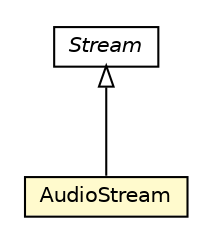 #!/usr/local/bin/dot
#
# Class diagram 
# Generated by UMLGraph version R5_6-24-gf6e263 (http://www.umlgraph.org/)
#

digraph G {
	edge [fontname="Helvetica",fontsize=10,labelfontname="Helvetica",labelfontsize=10];
	node [fontname="Helvetica",fontsize=10,shape=plaintext];
	nodesep=0.25;
	ranksep=0.5;
	// org.universAAL.ontology.av.streaming.Stream
	c2213121 [label=<<table title="org.universAAL.ontology.av.streaming.Stream" border="0" cellborder="1" cellspacing="0" cellpadding="2" port="p" href="./Stream.html">
		<tr><td><table border="0" cellspacing="0" cellpadding="1">
<tr><td align="center" balign="center"><font face="Helvetica-Oblique"> Stream </font></td></tr>
		</table></td></tr>
		</table>>, URL="./Stream.html", fontname="Helvetica", fontcolor="black", fontsize=10.0];
	// org.universAAL.ontology.av.streaming.AudioStream
	c2213125 [label=<<table title="org.universAAL.ontology.av.streaming.AudioStream" border="0" cellborder="1" cellspacing="0" cellpadding="2" port="p" bgcolor="lemonChiffon" href="./AudioStream.html">
		<tr><td><table border="0" cellspacing="0" cellpadding="1">
<tr><td align="center" balign="center"> AudioStream </td></tr>
		</table></td></tr>
		</table>>, URL="./AudioStream.html", fontname="Helvetica", fontcolor="black", fontsize=10.0];
	//org.universAAL.ontology.av.streaming.AudioStream extends org.universAAL.ontology.av.streaming.Stream
	c2213121:p -> c2213125:p [dir=back,arrowtail=empty];
}

